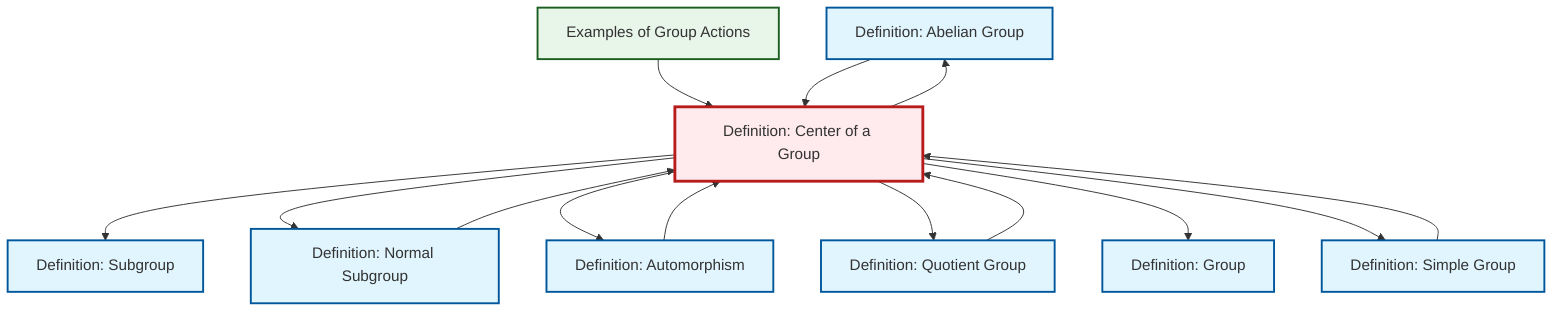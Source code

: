 graph TD
    classDef definition fill:#e1f5fe,stroke:#01579b,stroke-width:2px
    classDef theorem fill:#f3e5f5,stroke:#4a148c,stroke-width:2px
    classDef axiom fill:#fff3e0,stroke:#e65100,stroke-width:2px
    classDef example fill:#e8f5e9,stroke:#1b5e20,stroke-width:2px
    classDef current fill:#ffebee,stroke:#b71c1c,stroke-width:3px
    def-group["Definition: Group"]:::definition
    def-abelian-group["Definition: Abelian Group"]:::definition
    def-simple-group["Definition: Simple Group"]:::definition
    def-center-of-group["Definition: Center of a Group"]:::definition
    def-quotient-group["Definition: Quotient Group"]:::definition
    def-subgroup["Definition: Subgroup"]:::definition
    def-normal-subgroup["Definition: Normal Subgroup"]:::definition
    def-automorphism["Definition: Automorphism"]:::definition
    ex-group-action-examples["Examples of Group Actions"]:::example
    def-simple-group --> def-center-of-group
    ex-group-action-examples --> def-center-of-group
    def-center-of-group --> def-subgroup
    def-center-of-group --> def-normal-subgroup
    def-center-of-group --> def-automorphism
    def-quotient-group --> def-center-of-group
    def-center-of-group --> def-abelian-group
    def-abelian-group --> def-center-of-group
    def-center-of-group --> def-quotient-group
    def-center-of-group --> def-group
    def-center-of-group --> def-simple-group
    def-normal-subgroup --> def-center-of-group
    def-automorphism --> def-center-of-group
    class def-center-of-group current